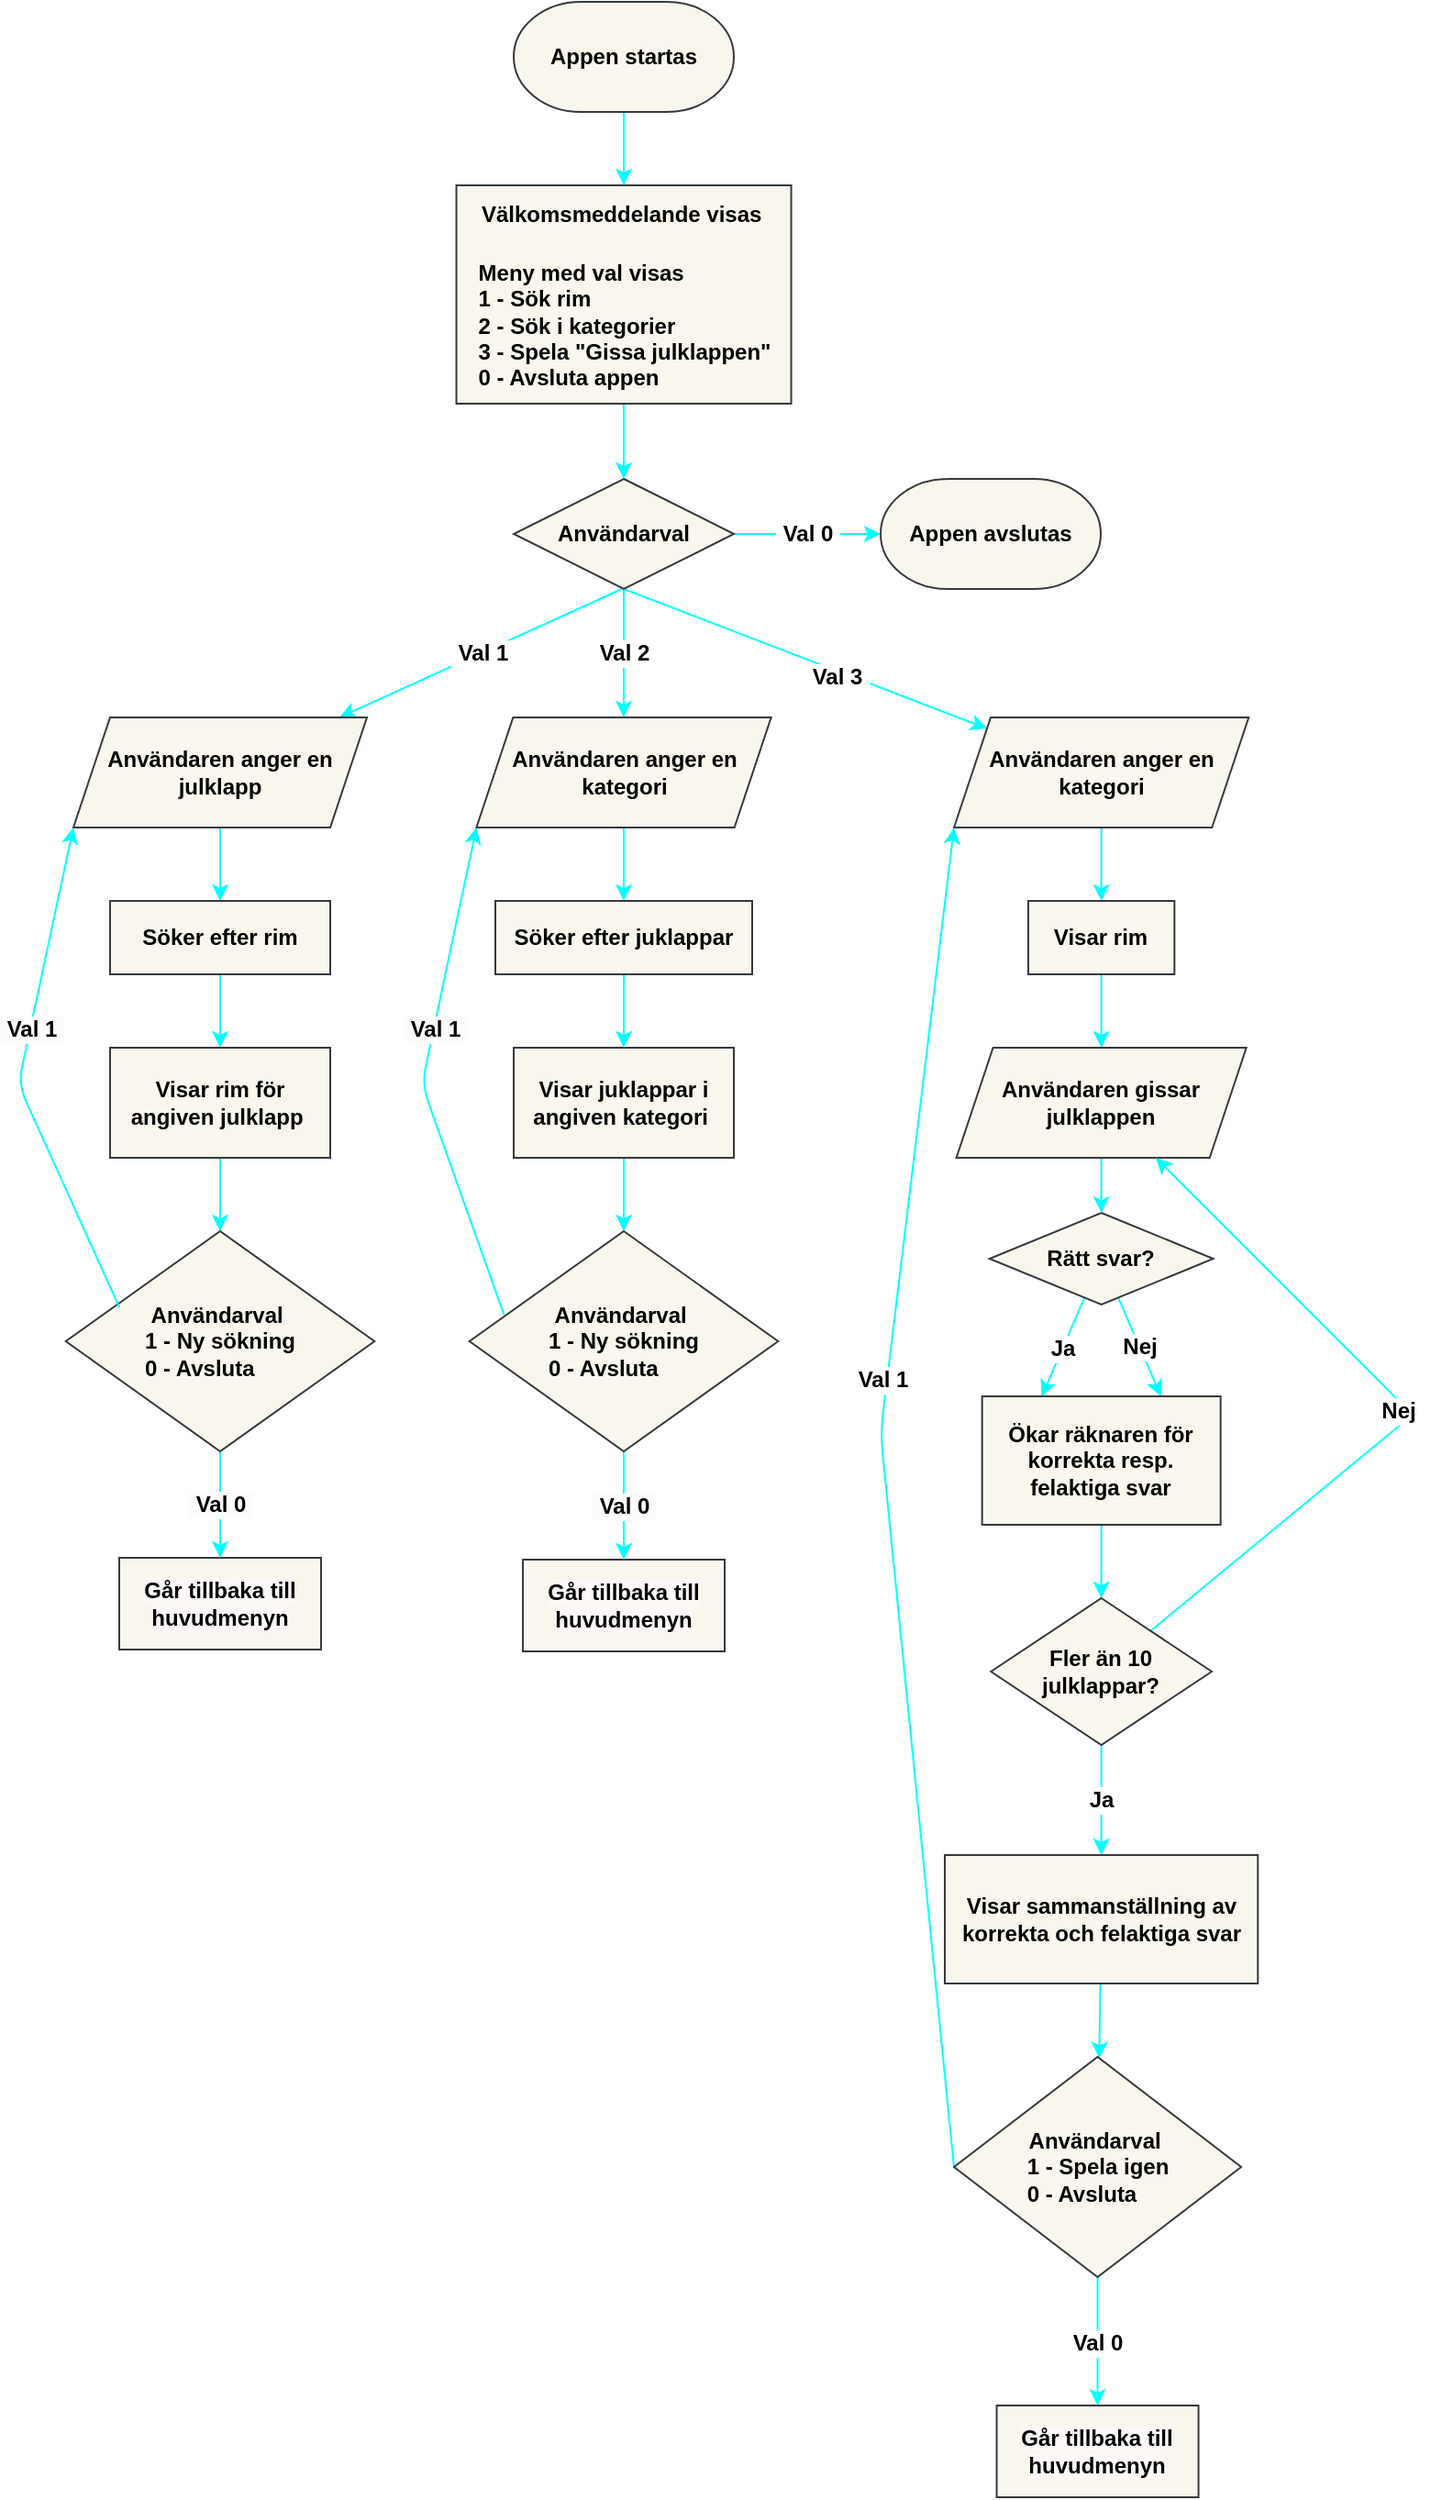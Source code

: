 <mxfile>
    <diagram id="UHS9BYxaimWtFUys_EFg" name="Page-1">
        <mxGraphModel dx="769" dy="583" grid="1" gridSize="10" guides="1" tooltips="1" connect="1" arrows="1" fold="1" page="1" pageScale="1" pageWidth="1400" pageHeight="850" math="0" shadow="0">
            <root>
                <mxCell id="0"/>
                <mxCell id="1" parent="0"/>
                <mxCell id="8" style="edgeStyle=none;html=1;fontFamily=Helvetica;fontSize=12;fontColor=#000000;strokeColor=#00FFFF;" parent="1" source="2" target="7" edge="1">
                    <mxGeometry relative="1" as="geometry"/>
                </mxCell>
                <mxCell id="2" value="&lt;font size=&quot;1&quot; color=&quot;#000000&quot;&gt;&lt;b style=&quot;font-size: 12px;&quot;&gt;Appen startas&lt;/b&gt;&lt;/font&gt;" style="strokeWidth=1;html=1;shape=mxgraph.flowchart.terminator;whiteSpace=wrap;fillColor=#f9f7ed;strokeColor=#36393d;" parent="1" vertex="1">
                    <mxGeometry x="300.01" y="70" width="120" height="60" as="geometry"/>
                </mxCell>
                <mxCell id="3" value="&lt;font size=&quot;1&quot; color=&quot;#000000&quot; style=&quot;&quot;&gt;&lt;b style=&quot;font-size: 12px;&quot;&gt;Appen avslutas&lt;/b&gt;&lt;/font&gt;" style="strokeWidth=1;html=1;shape=mxgraph.flowchart.terminator;whiteSpace=wrap;fillColor=#f9f7ed;strokeColor=#36393d;" parent="1" vertex="1">
                    <mxGeometry x="500" y="330" width="120" height="60" as="geometry"/>
                </mxCell>
                <mxCell id="9" style="edgeStyle=none;html=1;fontFamily=Helvetica;fontSize=12;fontColor=#000000;entryX=0.5;entryY=0;entryDx=0;entryDy=0;strokeColor=#00FFFF;" parent="1" source="7" target="10" edge="1">
                    <mxGeometry relative="1" as="geometry">
                        <mxPoint x="360" y="280" as="targetPoint"/>
                        <Array as="points">
                            <mxPoint x="360" y="310"/>
                        </Array>
                    </mxGeometry>
                </mxCell>
                <mxCell id="7" value="&lt;div style=&quot;&quot;&gt;&lt;font color=&quot;#000000&quot;&gt;&lt;span style=&quot;font-size: 12px;&quot;&gt;&lt;b&gt;Välkomsmeddelande visas&amp;nbsp;&lt;/b&gt;&lt;/span&gt;&lt;/font&gt;&lt;/div&gt;&lt;div style=&quot;&quot;&gt;&lt;font color=&quot;#000000&quot;&gt;&lt;span style=&quot;font-size: 12px;&quot;&gt;&lt;b&gt;&lt;br&gt;&lt;/b&gt;&lt;/span&gt;&lt;/font&gt;&lt;/div&gt;&lt;div style=&quot;text-align: left;&quot;&gt;&lt;font color=&quot;#000000&quot;&gt;&lt;span style=&quot;font-size: 12px;&quot;&gt;&lt;b&gt;Meny med val visas&lt;/b&gt;&lt;/span&gt;&lt;/font&gt;&lt;/div&gt;&lt;font color=&quot;#000000&quot; style=&quot;font-size: 12px;&quot;&gt;&lt;b&gt;&lt;div style=&quot;text-align: left;&quot;&gt;&lt;b style=&quot;background-color: initial;&quot;&gt;1 - Sök rim&lt;/b&gt;&lt;/div&gt;&lt;div style=&quot;text-align: left;&quot;&gt;&lt;b style=&quot;background-color: initial;&quot;&gt;2 - Sök i kategorier&lt;/b&gt;&lt;/div&gt;&lt;div style=&quot;text-align: left;&quot;&gt;&lt;b style=&quot;background-color: initial;&quot;&gt;3 - Spela &quot;Gissa julklappen&quot;&lt;/b&gt;&lt;/div&gt;&lt;div style=&quot;text-align: left;&quot;&gt;0 - Avsluta appen&lt;/div&gt;&lt;/b&gt;&lt;/font&gt;" style="rounded=0;whiteSpace=wrap;html=1;strokeColor=#36393d;strokeWidth=1;fontFamily=Helvetica;fontSize=13;fontColor=default;fillColor=#f9f7ed;" parent="1" vertex="1">
                    <mxGeometry x="268.76" y="170" width="182.5" height="119" as="geometry"/>
                </mxCell>
                <mxCell id="11" value="&lt;span&gt;&lt;font&gt;&amp;nbsp;Val 0&amp;nbsp;&lt;br&gt;&lt;/font&gt;&lt;/span&gt;" style="edgeStyle=none;html=1;fontFamily=Helvetica;fontSize=12;fontColor=#000000;exitX=1;exitY=0.5;exitDx=0;exitDy=0;labelBackgroundColor=#FFFFFF;strokeColor=#00FFFF;fontStyle=1" parent="1" source="10" target="3" edge="1">
                    <mxGeometry x="0.0" relative="1" as="geometry">
                        <mxPoint x="400" y="353" as="sourcePoint"/>
                        <Array as="points">
                            <mxPoint x="470" y="360"/>
                        </Array>
                        <mxPoint as="offset"/>
                    </mxGeometry>
                </mxCell>
                <mxCell id="12" value="&amp;nbsp;Val 2&amp;nbsp;" style="edgeStyle=none;html=1;fontFamily=Helvetica;fontSize=12;fontColor=#000000;labelBackgroundColor=#FFFFFF;strokeColor=#00FFFF;fontStyle=1" parent="1" target="22" edge="1">
                    <mxGeometry x="0.02" relative="1" as="geometry">
                        <mxPoint x="359" y="480" as="targetPoint"/>
                        <mxPoint x="360" y="390" as="sourcePoint"/>
                        <mxPoint as="offset"/>
                    </mxGeometry>
                </mxCell>
                <mxCell id="13" value="&amp;nbsp;Val 1&amp;nbsp;" style="edgeStyle=none;html=1;fontFamily=Helvetica;fontSize=12;fontColor=#000000;endArrow=classic;endFill=1;exitX=0.5;exitY=1;exitDx=0;exitDy=0;labelBackgroundColor=#FFFFFF;strokeColor=#00FFFF;fontStyle=1" parent="1" edge="1">
                    <mxGeometry x="-0.004" relative="1" as="geometry">
                        <mxPoint x="205.003" y="460" as="targetPoint"/>
                        <mxPoint x="359.01" y="390" as="sourcePoint"/>
                        <mxPoint as="offset"/>
                    </mxGeometry>
                </mxCell>
                <mxCell id="19" style="edgeStyle=none;html=1;fontFamily=Helvetica;fontSize=12;fontColor=#FFFFFF;exitX=0.5;exitY=1;exitDx=0;exitDy=0;strokeColor=#00FFFF;fontStyle=1" parent="1" source="10" target="41" edge="1">
                    <mxGeometry relative="1" as="geometry">
                        <mxPoint x="518.155" y="465.536" as="targetPoint"/>
                    </mxGeometry>
                </mxCell>
                <mxCell id="20" value="&amp;nbsp;Val 3&amp;nbsp;" style="edgeLabel;html=1;align=center;verticalAlign=middle;resizable=0;points=[];fontSize=12;fontFamily=Helvetica;fontColor=#000000;labelBackgroundColor=#FFFFFF;fontStyle=1" parent="19" vertex="1" connectable="0">
                    <mxGeometry x="0.18" y="-3" relative="1" as="geometry">
                        <mxPoint as="offset"/>
                    </mxGeometry>
                </mxCell>
                <mxCell id="10" value="&lt;b&gt;Användarval&lt;/b&gt;" style="rhombus;whiteSpace=wrap;html=1;strokeColor=#36393d;strokeWidth=1;fontFamily=Helvetica;fontSize=12;fontColor=#000000;fillColor=#f9f7ed;" parent="1" vertex="1">
                    <mxGeometry x="300.01" y="330" width="120" height="60" as="geometry"/>
                </mxCell>
                <mxCell id="27" style="edgeStyle=none;html=1;entryX=0.5;entryY=0;entryDx=0;entryDy=0;fontFamily=Helvetica;fontSize=12;fontColor=#000000;endArrow=classic;endFill=1;strokeColor=#00FFFF;" parent="1" source="21" target="24" edge="1">
                    <mxGeometry relative="1" as="geometry"/>
                </mxCell>
                <mxCell id="21" value="&lt;font color=&quot;#000000&quot;&gt;&lt;b&gt;Användaren anger en julklapp&lt;/b&gt;&lt;/font&gt;" style="shape=parallelogram;perimeter=parallelogramPerimeter;whiteSpace=wrap;html=1;fixedSize=1;strokeColor=#36393d;strokeWidth=1;fontFamily=Helvetica;fontSize=12;fontColor=#FFFFFF;fillColor=#f9f7ed;" parent="1" vertex="1">
                    <mxGeometry x="60" y="460" width="160" height="60" as="geometry"/>
                </mxCell>
                <mxCell id="37" style="edgeStyle=none;html=1;entryX=0.5;entryY=0;entryDx=0;entryDy=0;strokeColor=#00FFFF;" parent="1" source="22" target="36" edge="1">
                    <mxGeometry relative="1" as="geometry"/>
                </mxCell>
                <mxCell id="22" value="&lt;font color=&quot;#000000&quot;&gt;&lt;b&gt;Användaren anger en kategori&lt;/b&gt;&lt;/font&gt;" style="shape=parallelogram;perimeter=parallelogramPerimeter;whiteSpace=wrap;html=1;fixedSize=1;strokeColor=#36393d;strokeWidth=1;fontFamily=Helvetica;fontSize=12;fontColor=#FFFFFF;fillColor=#f9f7ed;" parent="1" vertex="1">
                    <mxGeometry x="279.69" y="460" width="160.63" height="60" as="geometry"/>
                </mxCell>
                <mxCell id="30" style="edgeStyle=none;html=1;entryX=0.5;entryY=0;entryDx=0;entryDy=0;fontFamily=Helvetica;fontSize=12;fontColor=#000000;endArrow=classic;endFill=1;strokeColor=#00FFFF;" parent="1" source="24" target="29" edge="1">
                    <mxGeometry relative="1" as="geometry">
                        <Array as="points">
                            <mxPoint x="140" y="620"/>
                        </Array>
                    </mxGeometry>
                </mxCell>
                <mxCell id="24" value="&lt;b&gt;Söker efter rim&lt;/b&gt;" style="rounded=0;whiteSpace=wrap;html=1;strokeColor=#36393d;strokeWidth=1;fontFamily=Helvetica;fontSize=12;fontColor=#000000;fillColor=#f9f7ed;" parent="1" vertex="1">
                    <mxGeometry x="80" y="560" width="120" height="40" as="geometry"/>
                </mxCell>
                <mxCell id="84" style="edgeStyle=none;shape=connector;rounded=1;html=1;labelBackgroundColor=default;strokeColor=#00FFFF;fontFamily=Helvetica;fontSize=12;fontColor=#000000;endArrow=classic;endFill=1;" edge="1" parent="1" source="29" target="81">
                    <mxGeometry relative="1" as="geometry"/>
                </mxCell>
                <mxCell id="29" value="&lt;b&gt;Visar rim för angiven julklapp&amp;nbsp;&lt;/b&gt;" style="rounded=0;whiteSpace=wrap;html=1;strokeColor=#36393d;strokeWidth=1;fontFamily=Helvetica;fontSize=12;fontColor=#000000;fillColor=#f9f7ed;" parent="1" vertex="1">
                    <mxGeometry x="80" y="640" width="120" height="60" as="geometry"/>
                </mxCell>
                <mxCell id="85" style="edgeStyle=none;shape=connector;rounded=1;html=1;labelBackgroundColor=default;strokeColor=#00FFFF;fontFamily=Helvetica;fontSize=12;fontColor=#000000;endArrow=classic;endFill=1;" edge="1" parent="1" source="35" target="82">
                    <mxGeometry relative="1" as="geometry"/>
                </mxCell>
                <mxCell id="35" value="&lt;b&gt;Visar juklappar i angiven kategori&amp;nbsp;&lt;/b&gt;" style="rounded=0;whiteSpace=wrap;html=1;strokeColor=#36393d;strokeWidth=1;fontFamily=Helvetica;fontSize=12;fontColor=#000000;fillColor=#f9f7ed;" parent="1" vertex="1">
                    <mxGeometry x="300.01" y="640" width="120" height="60" as="geometry"/>
                </mxCell>
                <mxCell id="38" style="edgeStyle=none;html=1;strokeColor=#00FFFF;" parent="1" source="36" target="35" edge="1">
                    <mxGeometry relative="1" as="geometry"/>
                </mxCell>
                <mxCell id="36" value="&lt;b&gt;Söker efter juklappar&lt;/b&gt;" style="rounded=0;whiteSpace=wrap;html=1;strokeColor=#36393d;strokeWidth=1;fontFamily=Helvetica;fontSize=12;fontColor=#000000;fillColor=#f9f7ed;" parent="1" vertex="1">
                    <mxGeometry x="290.01" y="560" width="139.99" height="40" as="geometry"/>
                </mxCell>
                <mxCell id="44" style="edgeStyle=none;html=1;entryX=0.5;entryY=0;entryDx=0;entryDy=0;strokeColor=#00FFFF;" parent="1" source="41" target="42" edge="1">
                    <mxGeometry relative="1" as="geometry"/>
                </mxCell>
                <mxCell id="41" value="&lt;font color=&quot;#000000&quot;&gt;&lt;b&gt;Användaren anger en kategori&lt;/b&gt;&lt;/font&gt;" style="shape=parallelogram;perimeter=parallelogramPerimeter;whiteSpace=wrap;html=1;fixedSize=1;strokeColor=#36393d;strokeWidth=1;fontFamily=Helvetica;fontSize=12;fontColor=#FFFFFF;fillColor=#f9f7ed;" parent="1" vertex="1">
                    <mxGeometry x="540" y="460" width="160.63" height="60" as="geometry"/>
                </mxCell>
                <mxCell id="57" style="edgeStyle=none;html=1;entryX=0.5;entryY=0;entryDx=0;entryDy=0;fontSize=12;strokeColor=#00FFFF;" parent="1" source="42" target="56" edge="1">
                    <mxGeometry relative="1" as="geometry"/>
                </mxCell>
                <mxCell id="42" value="&lt;b&gt;Visar rim&lt;/b&gt;" style="rounded=0;whiteSpace=wrap;html=1;strokeColor=#36393d;strokeWidth=1;fontFamily=Helvetica;fontSize=12;fontColor=#000000;fillColor=#f9f7ed;" parent="1" vertex="1">
                    <mxGeometry x="580.49" y="560" width="79.68" height="40" as="geometry"/>
                </mxCell>
                <mxCell id="48" value="&lt;span style=&quot;background-color: rgb(252, 248, 248);&quot;&gt;&lt;b style=&quot;border-color: rgb(0, 0, 0); font-family: Helvetica; font-size: 12px; font-style: normal; font-variant-ligatures: normal; font-variant-caps: normal; letter-spacing: normal; orphans: 2; text-indent: 0px; text-transform: none; widows: 2; word-spacing: 0px; -webkit-text-stroke-width: 0px; text-decoration-thickness: initial; text-decoration-style: initial; text-decoration-color: initial; color: rgb(0, 0, 0); text-align: center;&quot;&gt;Går tillbaka till huvudmenyn&lt;/b&gt;&lt;br&gt;&lt;/span&gt;" style="rounded=0;whiteSpace=wrap;html=1;strokeColor=#36393d;strokeWidth=1;fontFamily=Helvetica;fontSize=12;fontColor=#000000;fillColor=#f9f7ed;" parent="1" vertex="1">
                    <mxGeometry x="84.99" y="918" width="110" height="50" as="geometry"/>
                </mxCell>
                <mxCell id="49" value="&lt;span style=&quot;background-color: rgb(252, 248, 248);&quot;&gt;&lt;b style=&quot;border-color: rgb(0, 0, 0); font-family: Helvetica; font-size: 12px; font-style: normal; font-variant-ligatures: normal; font-variant-caps: normal; letter-spacing: normal; orphans: 2; text-indent: 0px; text-transform: none; widows: 2; word-spacing: 0px; -webkit-text-stroke-width: 0px; text-decoration-thickness: initial; text-decoration-style: initial; text-decoration-color: initial; color: rgb(0, 0, 0); text-align: center;&quot;&gt;Går tillbaka till huvudmenyn&lt;/b&gt;&lt;br&gt;&lt;/span&gt;" style="rounded=0;whiteSpace=wrap;html=1;strokeColor=#36393d;strokeWidth=1;fontFamily=Helvetica;fontSize=12;fontColor=#000000;fillColor=#f9f7ed;" parent="1" vertex="1">
                    <mxGeometry x="305.01" y="919" width="110" height="50" as="geometry"/>
                </mxCell>
                <mxCell id="54" value="&lt;font style=&quot;font-size: 12px;&quot;&gt;&lt;span&gt;&amp;nbsp;Ja&amp;nbsp;&lt;/span&gt;&lt;/font&gt;" style="edgeStyle=none;html=1;entryX=0.25;entryY=0;entryDx=0;entryDy=0;labelBackgroundColor=#FFFFFF;fontColor=#000000;strokeColor=#00FFFF;fontStyle=1" parent="1" source="50" target="52" edge="1">
                    <mxGeometry x="0.024" relative="1" as="geometry">
                        <mxPoint as="offset"/>
                    </mxGeometry>
                </mxCell>
                <mxCell id="58" value="&lt;span&gt;&amp;nbsp;Nej&amp;nbsp;&lt;/span&gt;" style="edgeStyle=none;html=1;fontSize=12;entryX=0.75;entryY=0;entryDx=0;entryDy=0;fontColor=#000000;labelBackgroundColor=#FFFFFF;strokeColor=#00FFFF;fontStyle=1" parent="1" source="50" target="52" edge="1">
                    <mxGeometry x="0.013" relative="1" as="geometry">
                        <mxPoint x="650" y="840" as="targetPoint"/>
                        <mxPoint as="offset"/>
                    </mxGeometry>
                </mxCell>
                <mxCell id="50" value="&lt;b&gt;Rätt svar?&lt;/b&gt;" style="rhombus;whiteSpace=wrap;html=1;strokeColor=#36393d;strokeWidth=1;fontFamily=Helvetica;fontSize=12;fontColor=#000000;fillColor=#f9f7ed;" parent="1" vertex="1">
                    <mxGeometry x="559.35" y="730" width="121.95" height="50" as="geometry"/>
                </mxCell>
                <mxCell id="61" style="edgeStyle=none;html=1;entryX=0.5;entryY=0;entryDx=0;entryDy=0;fontSize=12;strokeColor=#00FFFF;" parent="1" source="52" target="60" edge="1">
                    <mxGeometry relative="1" as="geometry"/>
                </mxCell>
                <mxCell id="52" value="&lt;b&gt;Ökar räknaren för korrekta resp. felaktiga svar&lt;/b&gt;" style="rounded=0;whiteSpace=wrap;html=1;strokeColor=#36393d;strokeWidth=1;fontFamily=Helvetica;fontSize=12;fontColor=#000000;fillColor=#f9f7ed;" parent="1" vertex="1">
                    <mxGeometry x="555.32" y="830" width="130" height="70" as="geometry"/>
                </mxCell>
                <mxCell id="59" style="edgeStyle=none;html=1;fontSize=12;strokeColor=#00FFFF;" parent="1" source="56" target="50" edge="1">
                    <mxGeometry relative="1" as="geometry"/>
                </mxCell>
                <mxCell id="56" value="&lt;font color=&quot;#000000&quot;&gt;&lt;b&gt;Användaren gissar julklappen&lt;/b&gt;&lt;/font&gt;" style="shape=parallelogram;perimeter=parallelogramPerimeter;whiteSpace=wrap;html=1;fixedSize=1;strokeColor=#36393d;strokeWidth=1;fontFamily=Helvetica;fontSize=12;fontColor=#FFFFFF;fillColor=#f9f7ed;" parent="1" vertex="1">
                    <mxGeometry x="541.29" y="640" width="158.06" height="60" as="geometry"/>
                </mxCell>
                <mxCell id="66" value="&lt;span&gt;&amp;nbsp;Ja&amp;nbsp;&lt;/span&gt;" style="edgeStyle=none;html=1;fontSize=12;fontColor=#000000;labelBackgroundColor=#FFFFFF;strokeColor=#00FFFF;fontStyle=1" parent="1" source="60" target="65" edge="1">
                    <mxGeometry relative="1" as="geometry">
                        <mxPoint as="offset"/>
                    </mxGeometry>
                </mxCell>
                <mxCell id="69" style="edgeStyle=none;html=1;fontSize=12;strokeColor=#00FFFF;" parent="1" source="60" edge="1">
                    <mxGeometry relative="1" as="geometry">
                        <mxPoint x="650" y="700" as="targetPoint"/>
                        <Array as="points">
                            <mxPoint x="790" y="840"/>
                        </Array>
                    </mxGeometry>
                </mxCell>
                <mxCell id="70" value="&lt;span&gt;&amp;nbsp;Nej&amp;nbsp;&lt;/span&gt;" style="edgeLabel;html=1;align=center;verticalAlign=middle;resizable=0;points=[];fontSize=12;fontColor=#000000;labelBackgroundColor=#FFFFFF;fontStyle=1" parent="69" vertex="1" connectable="0">
                    <mxGeometry x="0.004" y="4" relative="1" as="geometry">
                        <mxPoint as="offset"/>
                    </mxGeometry>
                </mxCell>
                <mxCell id="60" value="&lt;b&gt;Fler än 10 julklappar?&lt;/b&gt;" style="rhombus;whiteSpace=wrap;html=1;strokeColor=#36393d;strokeWidth=1;fontFamily=Helvetica;fontSize=12;fontColor=#000000;fillColor=#f9f7ed;" parent="1" vertex="1">
                    <mxGeometry x="560.16" y="940" width="120.32" height="80" as="geometry"/>
                </mxCell>
                <mxCell id="80" style="edgeStyle=none;html=1;fontSize=12;strokeColor=#00FFFF;" parent="1" source="65" target="73" edge="1">
                    <mxGeometry relative="1" as="geometry"/>
                </mxCell>
                <mxCell id="65" value="&lt;b&gt;Visar sammanställning av korrekta och felaktiga svar&lt;/b&gt;" style="rounded=0;whiteSpace=wrap;html=1;strokeColor=#36393d;strokeWidth=1;fontFamily=Helvetica;fontSize=12;fontColor=#000000;fillColor=#f9f7ed;" parent="1" vertex="1">
                    <mxGeometry x="534.99" y="1080" width="170.65" height="70" as="geometry"/>
                </mxCell>
                <mxCell id="74" style="edgeStyle=none;html=1;fontSize=12;entryX=0;entryY=1;entryDx=0;entryDy=0;exitX=0;exitY=0.5;exitDx=0;exitDy=0;strokeColor=#00FFFF;" parent="1" source="73" target="41" edge="1">
                    <mxGeometry relative="1" as="geometry">
                        <mxPoint x="600" y="520" as="targetPoint"/>
                        <Array as="points">
                            <mxPoint x="500" y="850"/>
                        </Array>
                    </mxGeometry>
                </mxCell>
                <mxCell id="75" value="&amp;nbsp;Val 1&amp;nbsp;" style="edgeLabel;html=1;align=center;verticalAlign=middle;resizable=0;points=[];fontSize=12;fontStyle=1;fontColor=#000000;labelBackgroundColor=#FFFFFF;" parent="74" vertex="1" connectable="0">
                    <mxGeometry x="-0.243" y="-1" relative="1" as="geometry">
                        <mxPoint x="-13" y="-153" as="offset"/>
                    </mxGeometry>
                </mxCell>
                <mxCell id="78" value="&amp;nbsp;Val 0&amp;nbsp;" style="edgeStyle=none;html=1;fontSize=12;fontStyle=1;fontColor=#000000;labelBackgroundColor=#FFFFFF;strokeColor=#00FFFF;" parent="1" source="73" target="77" edge="1">
                    <mxGeometry x="0.02" relative="1" as="geometry">
                        <mxPoint as="offset"/>
                    </mxGeometry>
                </mxCell>
                <mxCell id="73" value="&lt;div style=&quot;&quot;&gt;&lt;b style=&quot;background-color: initial;&quot;&gt;Användarval&amp;nbsp;&lt;/b&gt;&lt;/div&gt;&lt;b&gt;&lt;div style=&quot;text-align: left;&quot;&gt;&lt;b style=&quot;background-color: initial;&quot;&gt;1 - Spela igen&lt;/b&gt;&lt;/div&gt;&lt;div style=&quot;text-align: left;&quot;&gt;&lt;b style=&quot;background-color: initial;&quot;&gt;0 - Avsluta&lt;/b&gt;&lt;/div&gt;&lt;/b&gt;" style="rhombus;whiteSpace=wrap;html=1;strokeColor=#36393d;strokeWidth=1;fontFamily=Helvetica;fontSize=12;fontColor=#000000;fillColor=#f9f7ed;align=center;" parent="1" vertex="1">
                    <mxGeometry x="540.0" y="1190" width="156.54" height="120" as="geometry"/>
                </mxCell>
                <mxCell id="77" value="&lt;span style=&quot;background-color: rgb(252, 248, 248);&quot;&gt;&lt;b style=&quot;border-color: rgb(0, 0, 0); font-family: Helvetica; font-size: 12px; font-style: normal; font-variant-ligatures: normal; font-variant-caps: normal; letter-spacing: normal; orphans: 2; text-indent: 0px; text-transform: none; widows: 2; word-spacing: 0px; -webkit-text-stroke-width: 0px; text-decoration-thickness: initial; text-decoration-style: initial; text-decoration-color: initial; color: rgb(0, 0, 0); text-align: center;&quot;&gt;Går tillbaka till huvudmenyn&lt;/b&gt;&lt;br&gt;&lt;/span&gt;" style="rounded=0;whiteSpace=wrap;html=1;strokeColor=#36393d;strokeWidth=1;fontFamily=Helvetica;fontSize=12;fontColor=#000000;fillColor=#f9f7ed;" parent="1" vertex="1">
                    <mxGeometry x="563.27" y="1380" width="110" height="50" as="geometry"/>
                </mxCell>
                <mxCell id="86" value="&lt;span style=&quot;background-color: rgb(252, 252, 253);&quot;&gt;&amp;nbsp;Val 0&amp;nbsp;&lt;/span&gt;" style="edgeStyle=none;shape=connector;rounded=1;html=1;labelBackgroundColor=default;strokeColor=#00FFFF;fontFamily=Helvetica;fontSize=12;fontColor=#000000;endArrow=classic;endFill=1;fontStyle=1" edge="1" parent="1" source="81" target="48">
                    <mxGeometry relative="1" as="geometry">
                        <Array as="points">
                            <mxPoint x="140" y="890"/>
                        </Array>
                    </mxGeometry>
                </mxCell>
                <mxCell id="81" value="&lt;div style=&quot;&quot;&gt;&lt;b style=&quot;background-color: initial;&quot;&gt;Användarval&amp;nbsp;&lt;/b&gt;&lt;/div&gt;&lt;b&gt;&lt;div style=&quot;text-align: left;&quot;&gt;&lt;b style=&quot;background-color: initial;&quot;&gt;1 - Ny sökning&lt;/b&gt;&lt;/div&gt;&lt;div style=&quot;text-align: left;&quot;&gt;&lt;b style=&quot;background-color: initial;&quot;&gt;0 - Avsluta&lt;/b&gt;&lt;/div&gt;&lt;/b&gt;" style="rhombus;whiteSpace=wrap;html=1;strokeColor=#36393d;strokeWidth=1;fontFamily=Helvetica;fontSize=12;fontColor=#000000;fillColor=#f9f7ed;align=center;" vertex="1" parent="1">
                    <mxGeometry x="55.86" y="740" width="168.27" height="120" as="geometry"/>
                </mxCell>
                <mxCell id="87" value="&amp;nbsp;Val 0&amp;nbsp;" style="edgeStyle=none;shape=connector;rounded=1;html=1;labelBackgroundColor=#fcfbfe;strokeColor=#00FFFF;fontFamily=Helvetica;fontSize=12;fontColor=#000000;endArrow=classic;endFill=1;fontStyle=1" edge="1" parent="1" source="82" target="49">
                    <mxGeometry relative="1" as="geometry"/>
                </mxCell>
                <mxCell id="88" style="edgeStyle=none;shape=connector;rounded=1;html=1;labelBackgroundColor=default;strokeColor=#00FFFF;fontFamily=Helvetica;fontSize=12;fontColor=#000000;endArrow=classic;endFill=1;entryX=0;entryY=1;entryDx=0;entryDy=0;exitX=0.112;exitY=0.38;exitDx=0;exitDy=0;exitPerimeter=0;" edge="1" parent="1" source="82" target="22">
                    <mxGeometry relative="1" as="geometry">
                        <mxPoint x="260" y="720" as="targetPoint"/>
                        <Array as="points">
                            <mxPoint x="250" y="660"/>
                        </Array>
                    </mxGeometry>
                </mxCell>
                <mxCell id="90" value="&lt;span style=&quot;background-color: rgb(252, 252, 253);&quot;&gt;&lt;b&gt;&amp;nbsp;Val 1&amp;nbsp;&lt;/b&gt;&lt;/span&gt;" style="edgeLabel;html=1;align=center;verticalAlign=middle;resizable=0;points=[];fontSize=12;fontFamily=Helvetica;fontColor=#000000;" vertex="1" connectable="0" parent="88">
                    <mxGeometry x="0.189" relative="1" as="geometry">
                        <mxPoint as="offset"/>
                    </mxGeometry>
                </mxCell>
                <mxCell id="82" value="&lt;div style=&quot;&quot;&gt;&lt;b style=&quot;background-color: initial;&quot;&gt;Användarval&amp;nbsp;&lt;/b&gt;&lt;/div&gt;&lt;b&gt;&lt;div style=&quot;text-align: left;&quot;&gt;&lt;b style=&quot;background-color: initial;&quot;&gt;1 - Ny sökning&lt;/b&gt;&lt;/div&gt;&lt;div style=&quot;text-align: left;&quot;&gt;&lt;b style=&quot;background-color: initial;&quot;&gt;0 - Avsluta&lt;/b&gt;&lt;/div&gt;&lt;/b&gt;" style="rhombus;whiteSpace=wrap;html=1;strokeColor=#36393d;strokeWidth=1;fontFamily=Helvetica;fontSize=12;fontColor=#000000;fillColor=#f9f7ed;align=center;" vertex="1" parent="1">
                    <mxGeometry x="275.88" y="740" width="168.26" height="120" as="geometry"/>
                </mxCell>
                <mxCell id="91" style="edgeStyle=none;shape=connector;rounded=1;html=1;labelBackgroundColor=default;strokeColor=#00FFFF;fontFamily=Helvetica;fontSize=12;fontColor=#000000;endArrow=classic;endFill=1;entryX=0;entryY=1;entryDx=0;entryDy=0;exitX=0.174;exitY=0.347;exitDx=0;exitDy=0;exitPerimeter=0;" edge="1" parent="1" source="81" target="21">
                    <mxGeometry relative="1" as="geometry">
                        <mxPoint x="49.69" y="520" as="targetPoint"/>
                        <mxPoint x="64.725" y="785.6" as="sourcePoint"/>
                        <Array as="points">
                            <mxPoint x="30" y="660"/>
                        </Array>
                    </mxGeometry>
                </mxCell>
                <mxCell id="92" value="&lt;span style=&quot;background-color: rgb(252, 252, 253);&quot;&gt;&lt;b&gt;&amp;nbsp;Val 1&amp;nbsp;&lt;/b&gt;&lt;/span&gt;" style="edgeLabel;html=1;align=center;verticalAlign=middle;resizable=0;points=[];fontSize=12;fontFamily=Helvetica;fontColor=#000000;" vertex="1" connectable="0" parent="91">
                    <mxGeometry x="0.189" relative="1" as="geometry">
                        <mxPoint as="offset"/>
                    </mxGeometry>
                </mxCell>
            </root>
        </mxGraphModel>
    </diagram>
</mxfile>